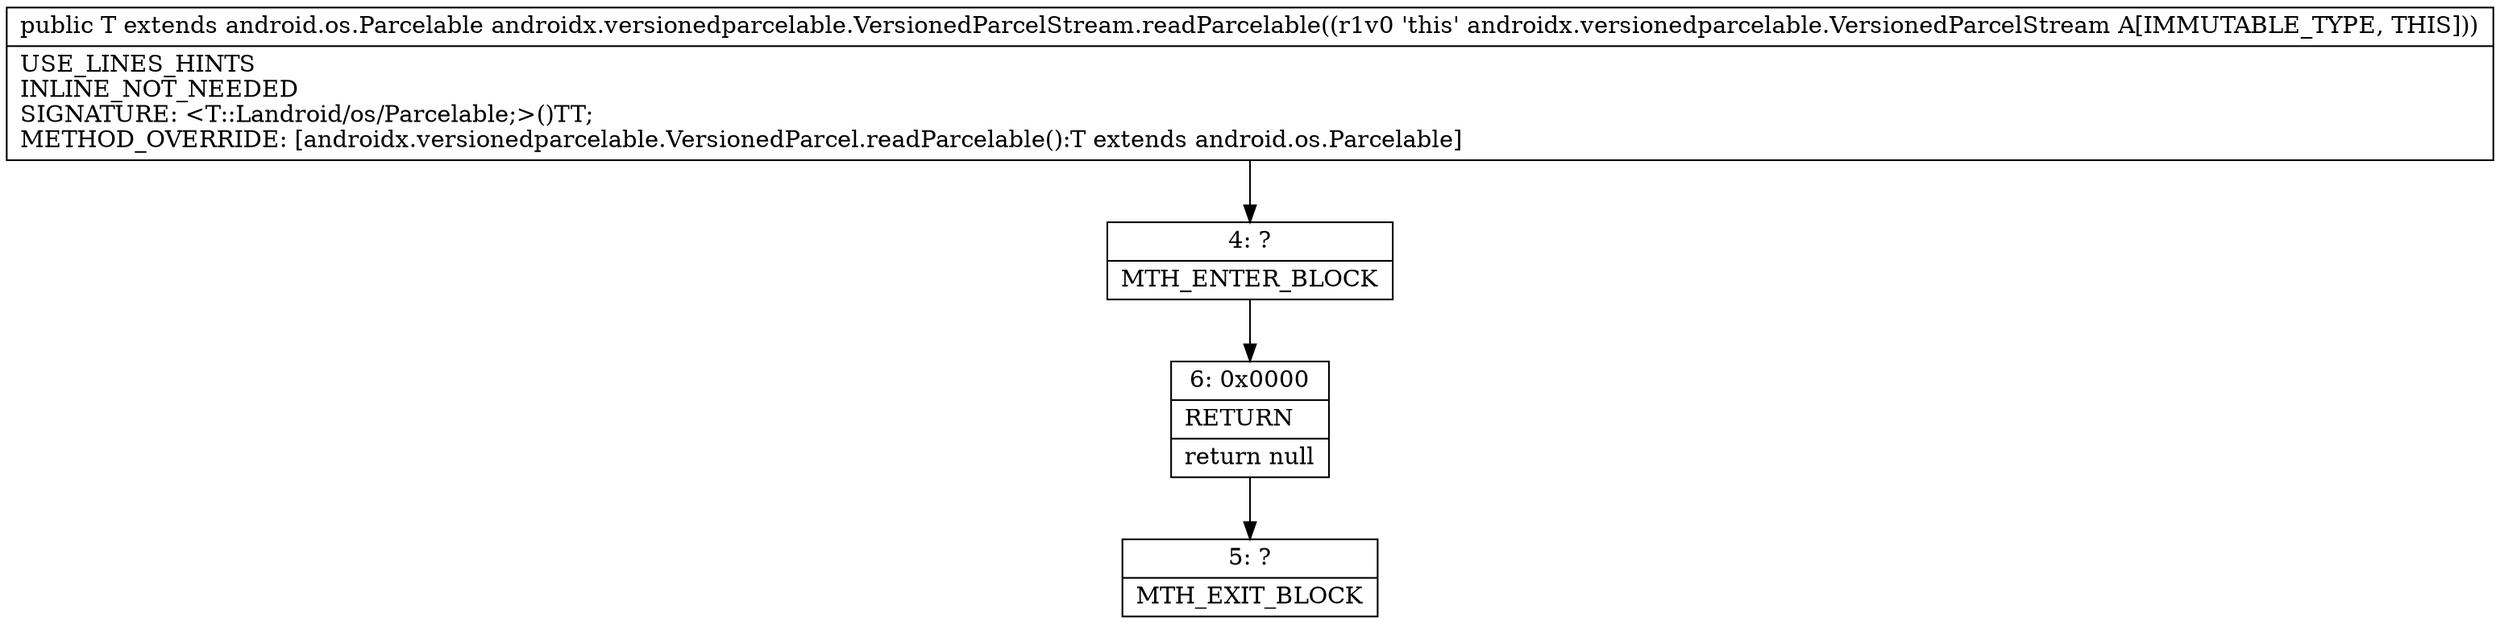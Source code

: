 digraph "CFG forandroidx.versionedparcelable.VersionedParcelStream.readParcelable()Landroid\/os\/Parcelable;" {
Node_4 [shape=record,label="{4\:\ ?|MTH_ENTER_BLOCK\l}"];
Node_6 [shape=record,label="{6\:\ 0x0000|RETURN\l|return null\l}"];
Node_5 [shape=record,label="{5\:\ ?|MTH_EXIT_BLOCK\l}"];
MethodNode[shape=record,label="{public T extends android.os.Parcelable androidx.versionedparcelable.VersionedParcelStream.readParcelable((r1v0 'this' androidx.versionedparcelable.VersionedParcelStream A[IMMUTABLE_TYPE, THIS]))  | USE_LINES_HINTS\lINLINE_NOT_NEEDED\lSIGNATURE: \<T::Landroid\/os\/Parcelable;\>()TT;\lMETHOD_OVERRIDE: [androidx.versionedparcelable.VersionedParcel.readParcelable():T extends android.os.Parcelable]\l}"];
MethodNode -> Node_4;Node_4 -> Node_6;
Node_6 -> Node_5;
}

